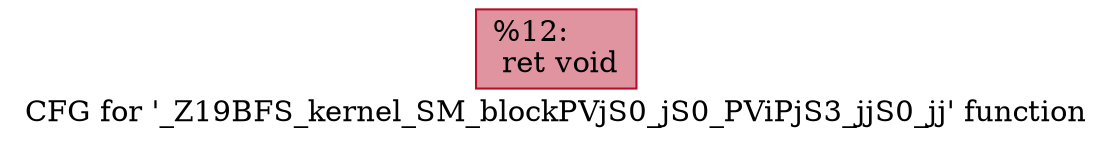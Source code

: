 digraph "CFG for '_Z19BFS_kernel_SM_blockPVjS0_jS0_PViPjS3_jjS0_jj' function" {
	label="CFG for '_Z19BFS_kernel_SM_blockPVjS0_jS0_PViPjS3_jjS0_jj' function";

	Node0x638bd90 [shape=record,color="#b70d28ff", style=filled, fillcolor="#b70d2870",label="{%12:\l  ret void\l}"];
}
